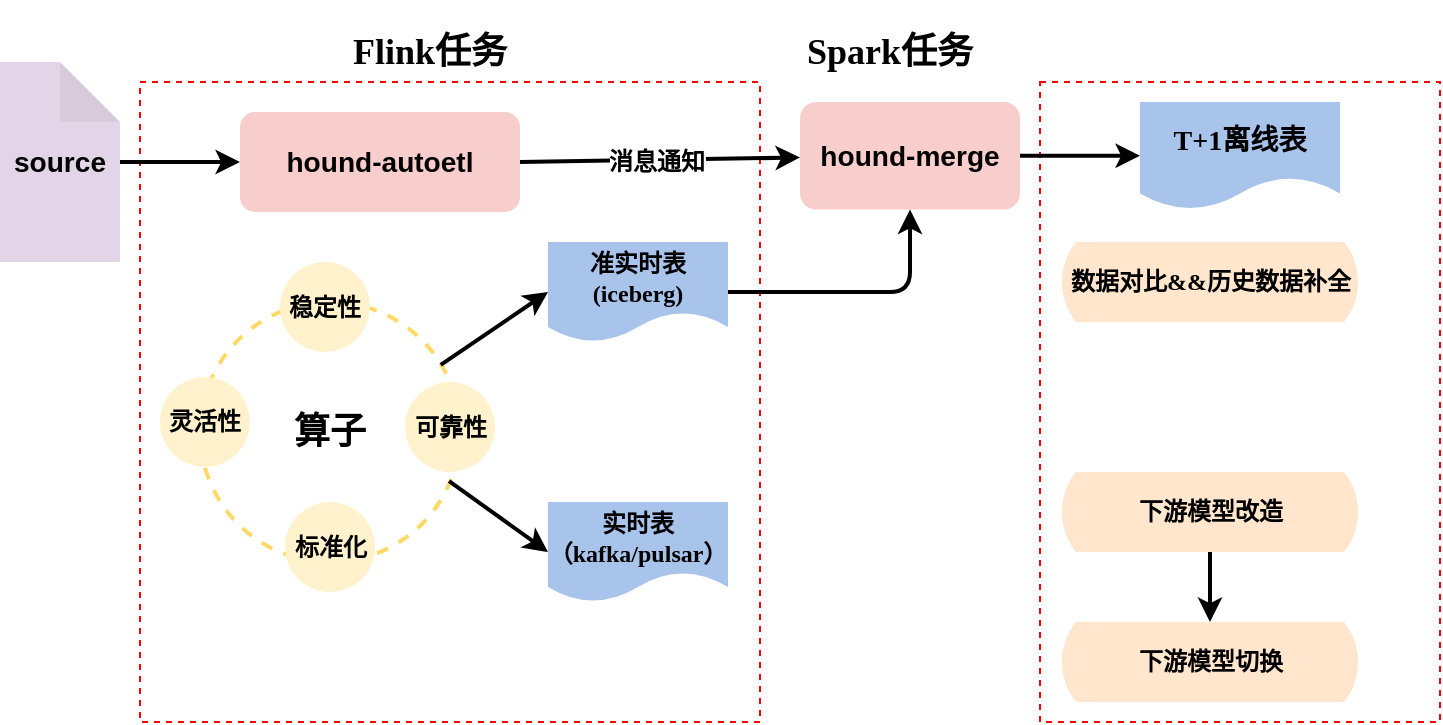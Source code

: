 <mxfile version="16.6.3" type="github">
  <diagram id="nQHFIvQ6dZqCZj452bg0" name="第 1 页">
    <mxGraphModel dx="1267" dy="532" grid="1" gridSize="10" guides="1" tooltips="1" connect="1" arrows="1" fold="1" page="1" pageScale="1" pageWidth="827" pageHeight="1169" math="0" shadow="0">
      <root>
        <mxCell id="0" />
        <mxCell id="1" parent="0" />
        <mxCell id="ZaKkyevfAZTXTg-qhni0-72" value="" style="rounded=0;whiteSpace=wrap;html=1;sketch=0;fontFamily=Times New Roman;fontSize=12;dashed=1;strokeColor=#FF0000;" vertex="1" parent="1">
          <mxGeometry x="120" y="150" width="310" height="320" as="geometry" />
        </mxCell>
        <mxCell id="ZaKkyevfAZTXTg-qhni0-107" value="&lt;h2&gt;算子&lt;/h2&gt;" style="ellipse;whiteSpace=wrap;html=1;aspect=fixed;sketch=0;fontFamily=Times New Roman;fontSize=12;strokeColor=#FFD966;dashed=1;strokeWidth=2;" vertex="1" parent="1">
          <mxGeometry x="150" y="260" width="130" height="130" as="geometry" />
        </mxCell>
        <mxCell id="ZaKkyevfAZTXTg-qhni0-77" value="" style="rounded=0;whiteSpace=wrap;html=1;sketch=0;fontFamily=Times New Roman;fontSize=12;dashed=1;strokeColor=#FF0000;" vertex="1" parent="1">
          <mxGeometry x="570" y="150" width="200" height="320" as="geometry" />
        </mxCell>
        <mxCell id="ZaKkyevfAZTXTg-qhni0-14" style="edgeStyle=orthogonalEdgeStyle;rounded=0;orthogonalLoop=1;jettySize=auto;html=1;entryX=0;entryY=0.5;entryDx=0;entryDy=0;strokeWidth=2;" edge="1" parent="1" source="ZaKkyevfAZTXTg-qhni0-7" target="ZaKkyevfAZTXTg-qhni0-13">
          <mxGeometry relative="1" as="geometry" />
        </mxCell>
        <mxCell id="ZaKkyevfAZTXTg-qhni0-7" value="&lt;h3&gt;source&lt;/h3&gt;" style="shape=note;whiteSpace=wrap;html=1;backgroundOutline=1;darkOpacity=0.05;fillColor=#e1d5e7;strokeColor=none;" vertex="1" parent="1">
          <mxGeometry x="50" y="140" width="60" height="100" as="geometry" />
        </mxCell>
        <mxCell id="ZaKkyevfAZTXTg-qhni0-13" value="&lt;h3&gt;hound-autoetl&lt;/h3&gt;" style="rounded=1;whiteSpace=wrap;html=1;strokeColor=none;fillColor=#f8cecc;" vertex="1" parent="1">
          <mxGeometry x="170" y="165" width="140" height="50" as="geometry" />
        </mxCell>
        <mxCell id="ZaKkyevfAZTXTg-qhni0-104" style="edgeStyle=orthogonalEdgeStyle;rounded=1;orthogonalLoop=1;jettySize=auto;html=1;exitX=1;exitY=0.5;exitDx=0;exitDy=0;fontFamily=Times New Roman;fontSize=12;strokeWidth=2;" edge="1" parent="1" source="ZaKkyevfAZTXTg-qhni0-15" target="ZaKkyevfAZTXTg-qhni0-48">
          <mxGeometry relative="1" as="geometry" />
        </mxCell>
        <mxCell id="ZaKkyevfAZTXTg-qhni0-15" value="&lt;h3&gt;hound-merge&lt;/h3&gt;" style="rounded=1;whiteSpace=wrap;html=1;fillColor=#f8cecc;strokeColor=none;" vertex="1" parent="1">
          <mxGeometry x="450" y="160" width="110" height="53.75" as="geometry" />
        </mxCell>
        <mxCell id="ZaKkyevfAZTXTg-qhni0-31" value="" style="endArrow=classic;html=1;rounded=0;strokeWidth=2;exitX=1;exitY=0.5;exitDx=0;exitDy=0;" edge="1" parent="1" source="ZaKkyevfAZTXTg-qhni0-13" target="ZaKkyevfAZTXTg-qhni0-15">
          <mxGeometry relative="1" as="geometry">
            <mxPoint x="360" y="189.5" as="sourcePoint" />
            <mxPoint x="450" y="190" as="targetPoint" />
          </mxGeometry>
        </mxCell>
        <mxCell id="ZaKkyevfAZTXTg-qhni0-32" value="&lt;h2 style=&quot;font-size: 12px;&quot;&gt;&lt;font face=&quot;Times New Roman&quot; style=&quot;font-size: 12px;&quot;&gt;消息通知&lt;/font&gt;&lt;/h2&gt;" style="edgeLabel;resizable=0;html=1;align=center;verticalAlign=middle;dashed=1;sketch=1;fontSize=12;" connectable="0" vertex="1" parent="ZaKkyevfAZTXTg-qhni0-31">
          <mxGeometry relative="1" as="geometry">
            <mxPoint x="-2" y="1" as="offset" />
          </mxGeometry>
        </mxCell>
        <mxCell id="ZaKkyevfAZTXTg-qhni0-36" value="&lt;h2&gt;Flink任务&lt;/h2&gt;" style="text;html=1;strokeColor=none;fillColor=none;align=center;verticalAlign=middle;whiteSpace=wrap;rounded=0;sketch=0;fontFamily=Times New Roman;" vertex="1" parent="1">
          <mxGeometry x="220" y="120" width="90" height="30" as="geometry" />
        </mxCell>
        <mxCell id="ZaKkyevfAZTXTg-qhni0-37" value="&lt;h2&gt;Spark任务&lt;/h2&gt;" style="text;html=1;strokeColor=none;fillColor=none;align=center;verticalAlign=middle;whiteSpace=wrap;rounded=0;sketch=0;fontFamily=Times New Roman;" vertex="1" parent="1">
          <mxGeometry x="450" y="120" width="90" height="30" as="geometry" />
        </mxCell>
        <mxCell id="ZaKkyevfAZTXTg-qhni0-46" value="&lt;h4&gt;&lt;span&gt;实时表（kafka/pulsar）&lt;/span&gt;&lt;/h4&gt;" style="shape=document;whiteSpace=wrap;html=1;boundedLbl=1;sketch=0;fontFamily=Times New Roman;fontSize=12;fillColor=#A9C4EB;strokeColor=none;" vertex="1" parent="1">
          <mxGeometry x="324" y="360" width="90" height="50" as="geometry" />
        </mxCell>
        <mxCell id="ZaKkyevfAZTXTg-qhni0-48" value="&lt;h3&gt;T+1离线表&lt;/h3&gt;" style="shape=document;whiteSpace=wrap;html=1;boundedLbl=1;sketch=0;fontFamily=Times New Roman;fontSize=12;strokeColor=none;fillColor=#A9C4EB;" vertex="1" parent="1">
          <mxGeometry x="620" y="160" width="100" height="53.75" as="geometry" />
        </mxCell>
        <mxCell id="ZaKkyevfAZTXTg-qhni0-55" style="edgeStyle=orthogonalEdgeStyle;rounded=1;orthogonalLoop=1;jettySize=auto;html=1;exitX=1;exitY=0.5;exitDx=0;exitDy=0;entryX=0.5;entryY=1;entryDx=0;entryDy=0;fontFamily=Times New Roman;fontSize=12;strokeWidth=2;" edge="1" parent="1" source="ZaKkyevfAZTXTg-qhni0-54" target="ZaKkyevfAZTXTg-qhni0-15">
          <mxGeometry relative="1" as="geometry" />
        </mxCell>
        <mxCell id="ZaKkyevfAZTXTg-qhni0-54" value="&lt;h4&gt;&lt;span&gt;准实时表(iceberg)&lt;/span&gt;&lt;/h4&gt;" style="shape=document;whiteSpace=wrap;html=1;boundedLbl=1;sketch=0;fontFamily=Times New Roman;fontSize=12;fillColor=#A9C4EB;strokeColor=none;" vertex="1" parent="1">
          <mxGeometry x="324" y="230" width="90" height="50" as="geometry" />
        </mxCell>
        <mxCell id="ZaKkyevfAZTXTg-qhni0-59" value="" style="endArrow=classic;html=1;rounded=1;fontFamily=Times New Roman;fontSize=12;strokeWidth=2;exitX=0.926;exitY=0.242;exitDx=0;exitDy=0;exitPerimeter=0;entryX=0;entryY=0.5;entryDx=0;entryDy=0;fillColor=#d5e8d4;strokeColor=#000000;" edge="1" parent="1" source="ZaKkyevfAZTXTg-qhni0-107" target="ZaKkyevfAZTXTg-qhni0-54">
          <mxGeometry width="50" height="50" relative="1" as="geometry">
            <mxPoint x="253.01" y="311" as="sourcePoint" />
            <mxPoint x="290" y="280" as="targetPoint" />
          </mxGeometry>
        </mxCell>
        <mxCell id="ZaKkyevfAZTXTg-qhni0-61" value="" style="endArrow=classic;html=1;rounded=1;fontFamily=Times New Roman;fontSize=12;strokeWidth=2;exitX=0.958;exitY=0.689;exitDx=0;exitDy=0;exitPerimeter=0;entryX=0;entryY=0.5;entryDx=0;entryDy=0;fillColor=#d5e8d4;strokeColor=#000000;" edge="1" parent="1" source="ZaKkyevfAZTXTg-qhni0-107" target="ZaKkyevfAZTXTg-qhni0-46">
          <mxGeometry width="50" height="50" relative="1" as="geometry">
            <mxPoint x="250" y="339.98" as="sourcePoint" />
            <mxPoint x="280" y="360" as="targetPoint" />
          </mxGeometry>
        </mxCell>
        <mxCell id="ZaKkyevfAZTXTg-qhni0-87" value="&lt;h4&gt;数据对比&amp;amp;&amp;amp;历史数据补全&lt;/h4&gt;" style="html=1;dashed=0;whitespace=wrap;shape=mxgraph.dfd.loop;sketch=0;fontFamily=Times New Roman;fontSize=12;strokeColor=none;fillColor=#ffe6cc;" vertex="1" parent="1">
          <mxGeometry x="580" y="230" width="150" height="40" as="geometry" />
        </mxCell>
        <mxCell id="ZaKkyevfAZTXTg-qhni0-100" style="edgeStyle=orthogonalEdgeStyle;rounded=1;orthogonalLoop=1;jettySize=auto;html=1;exitX=0.5;exitY=1;exitDx=0;exitDy=0;exitPerimeter=0;fontFamily=Times New Roman;fontSize=12;strokeWidth=2;" edge="1" parent="1" source="ZaKkyevfAZTXTg-qhni0-89" target="ZaKkyevfAZTXTg-qhni0-99">
          <mxGeometry relative="1" as="geometry" />
        </mxCell>
        <mxCell id="ZaKkyevfAZTXTg-qhni0-89" value="&lt;h4&gt;下游模型改造&lt;/h4&gt;" style="html=1;dashed=0;whitespace=wrap;shape=mxgraph.dfd.loop;sketch=0;fontFamily=Times New Roman;fontSize=12;fillColor=#ffe6cc;strokeColor=none;" vertex="1" parent="1">
          <mxGeometry x="580" y="345" width="150" height="40" as="geometry" />
        </mxCell>
        <mxCell id="ZaKkyevfAZTXTg-qhni0-99" value="&lt;h4&gt;下游模型切换&lt;/h4&gt;" style="html=1;dashed=0;whitespace=wrap;shape=mxgraph.dfd.loop;sketch=0;fontFamily=Times New Roman;fontSize=12;fillColor=#ffe6cc;strokeColor=none;" vertex="1" parent="1">
          <mxGeometry x="580" y="420" width="150" height="40" as="geometry" />
        </mxCell>
        <mxCell id="ZaKkyevfAZTXTg-qhni0-105" value="&lt;h4&gt;稳定性&lt;/h4&gt;" style="ellipse;whiteSpace=wrap;html=1;aspect=fixed;sketch=0;fontFamily=Times New Roman;fontSize=12;fillColor=#fff2cc;strokeColor=none;" vertex="1" parent="1">
          <mxGeometry x="190" y="240" width="45" height="45" as="geometry" />
        </mxCell>
        <mxCell id="ZaKkyevfAZTXTg-qhni0-106" value="&lt;h4&gt;灵活性&lt;/h4&gt;" style="ellipse;whiteSpace=wrap;html=1;aspect=fixed;sketch=0;fontFamily=Times New Roman;fontSize=12;strokeColor=none;fillColor=#FFF2CC;" vertex="1" parent="1">
          <mxGeometry x="130" y="297.5" width="45" height="45" as="geometry" />
        </mxCell>
        <mxCell id="ZaKkyevfAZTXTg-qhni0-109" value="&lt;h4&gt;标准化&lt;/h4&gt;" style="ellipse;whiteSpace=wrap;html=1;aspect=fixed;sketch=0;fontFamily=Times New Roman;fontSize=12;strokeColor=none;fillColor=#FFF2CC;" vertex="1" parent="1">
          <mxGeometry x="192.5" y="360" width="45" height="45" as="geometry" />
        </mxCell>
        <mxCell id="ZaKkyevfAZTXTg-qhni0-110" value="&lt;h4&gt;可靠性&lt;/h4&gt;" style="ellipse;whiteSpace=wrap;html=1;aspect=fixed;sketch=0;fontFamily=Times New Roman;fontSize=12;strokeColor=none;fillColor=#FFF2CC;" vertex="1" parent="1">
          <mxGeometry x="252.5" y="300" width="45" height="45" as="geometry" />
        </mxCell>
      </root>
    </mxGraphModel>
  </diagram>
</mxfile>
